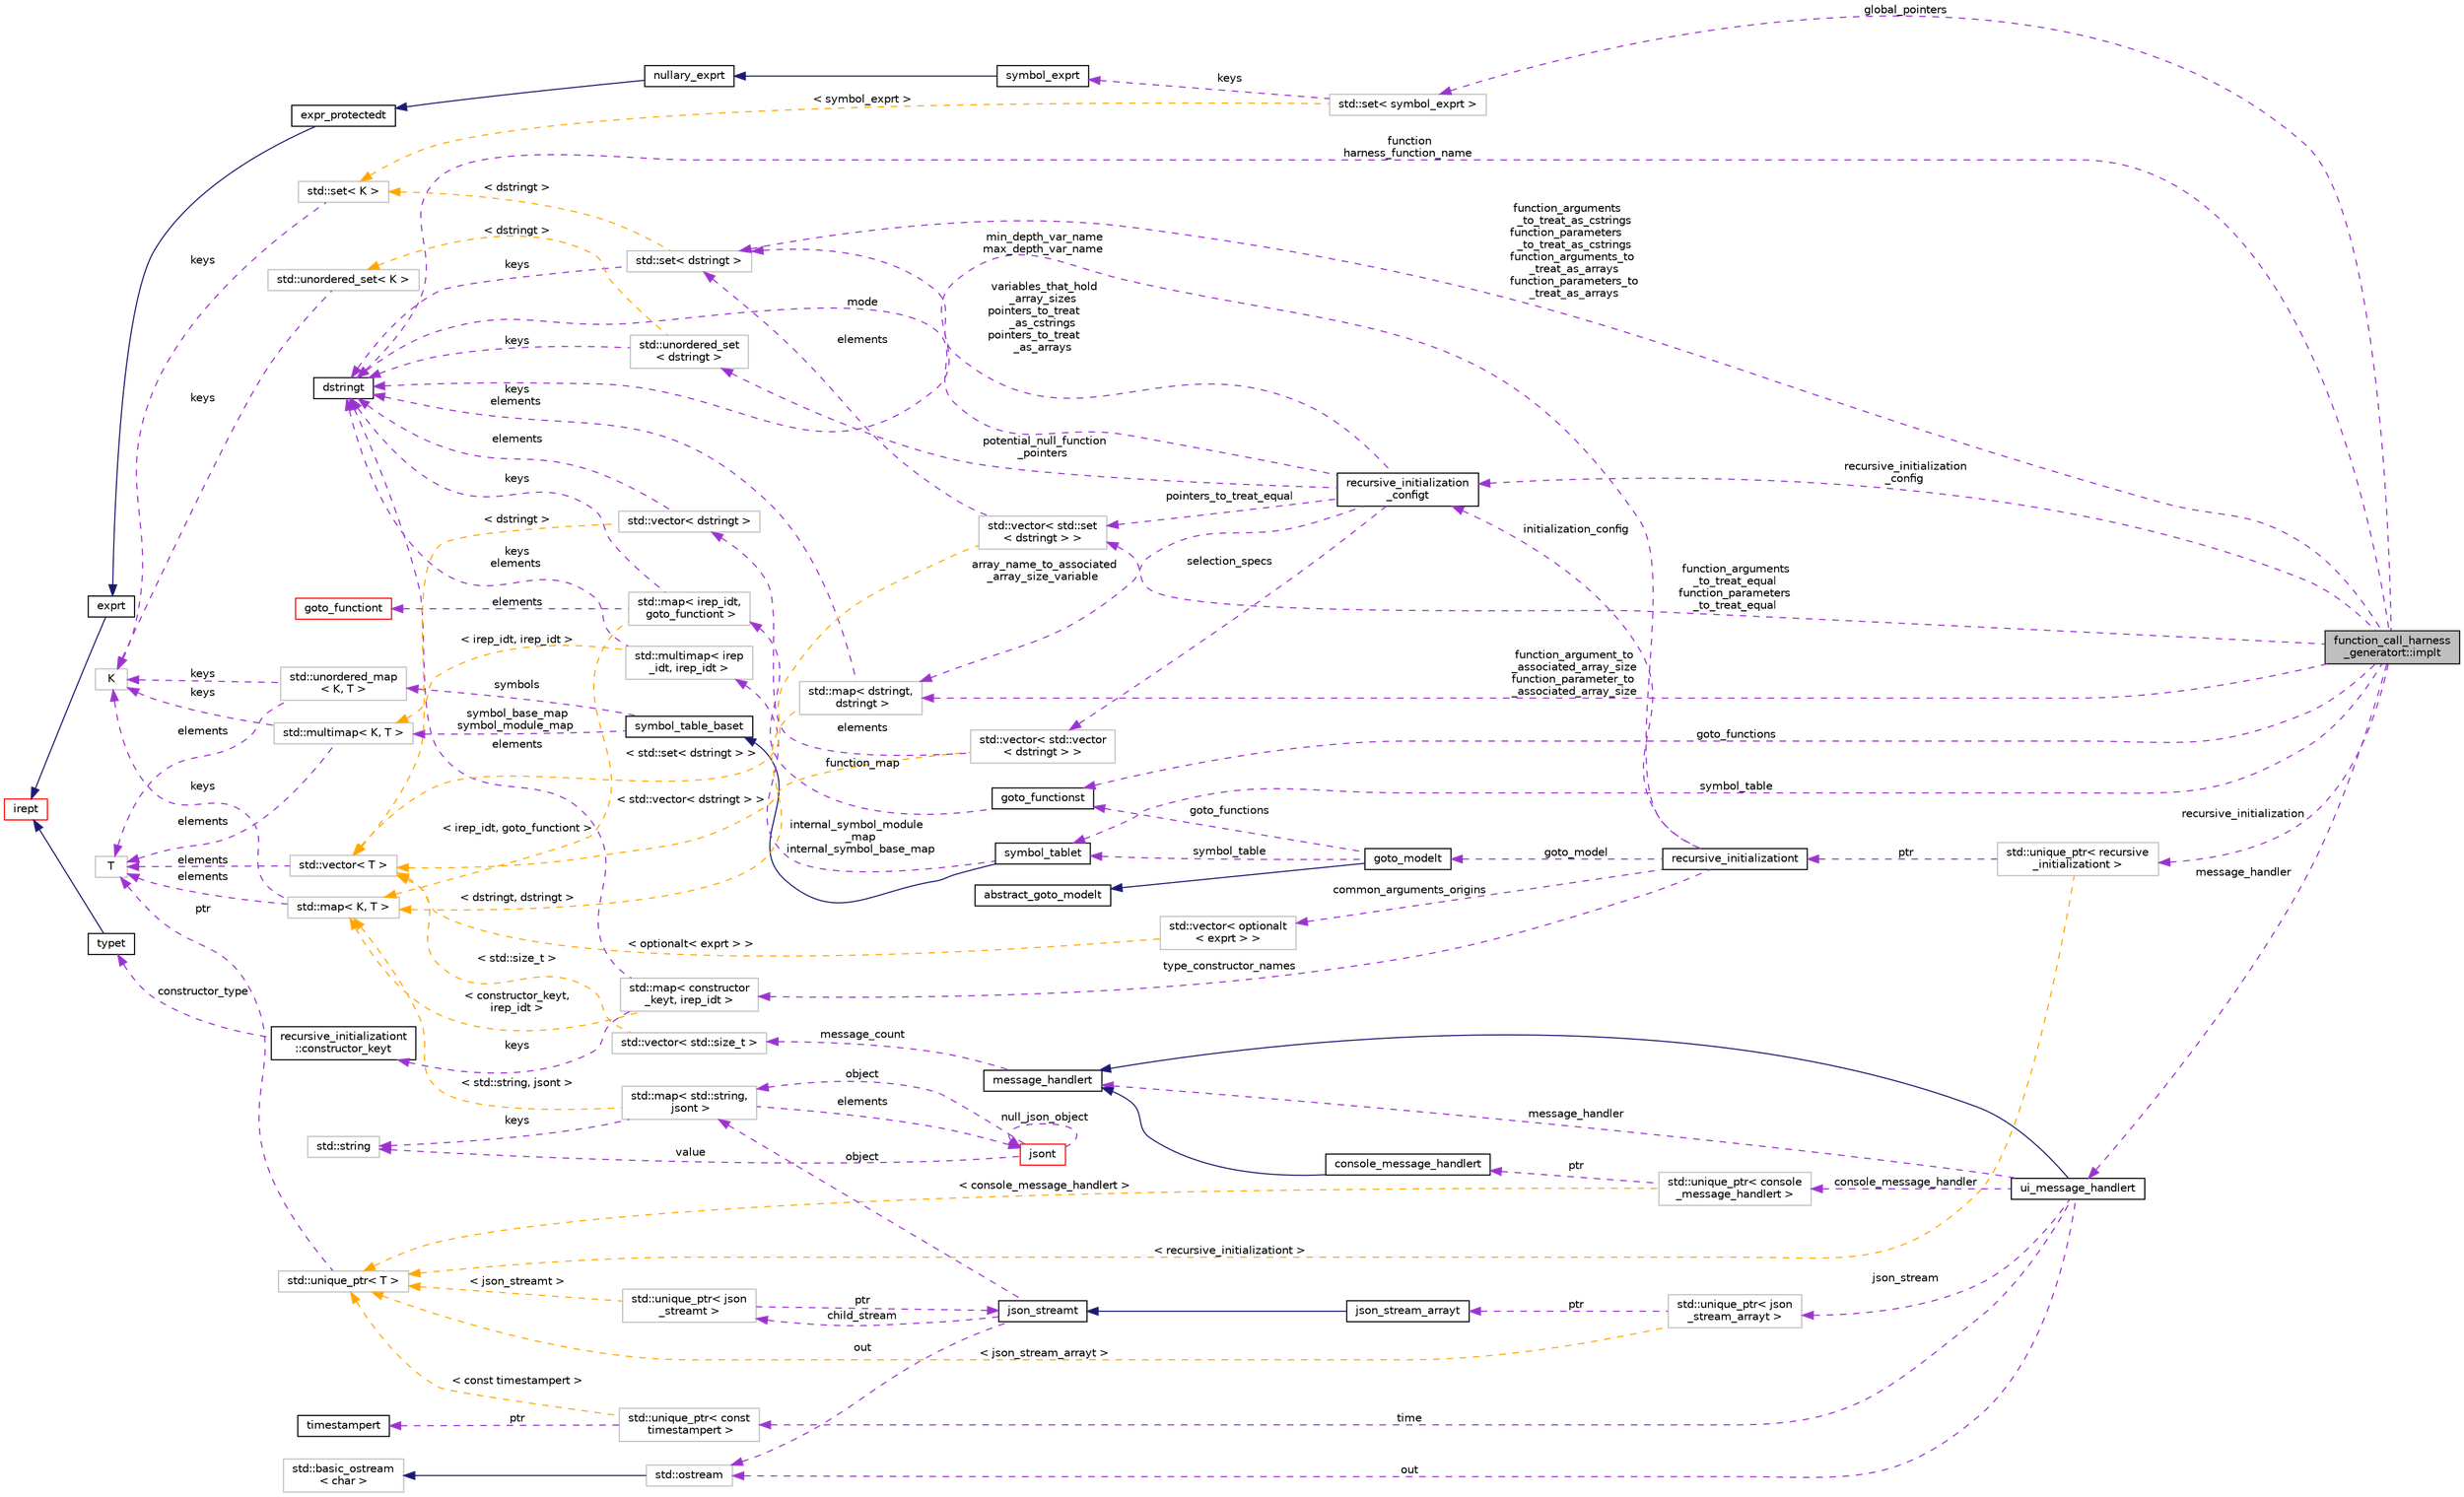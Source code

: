 digraph "function_call_harness_generatort::implt"
{
 // LATEX_PDF_SIZE
  bgcolor="transparent";
  edge [fontname="Helvetica",fontsize="10",labelfontname="Helvetica",labelfontsize="10"];
  node [fontname="Helvetica",fontsize="10",shape=record];
  rankdir="LR";
  Node1 [label="function_call_harness\l_generatort::implt",height=0.2,width=0.4,color="black", fillcolor="grey75", style="filled", fontcolor="black",tooltip="This contains implementation details of function call harness generator to avoid leaking them out int..."];
  Node2 -> Node1 [dir="back",color="darkorchid3",fontsize="10",style="dashed",label=" symbol_table" ,fontname="Helvetica"];
  Node2 [label="symbol_tablet",height=0.2,width=0.4,color="black",URL="$classsymbol__tablet.html",tooltip="The symbol table."];
  Node3 -> Node2 [dir="back",color="midnightblue",fontsize="10",style="solid",fontname="Helvetica"];
  Node3 [label="symbol_table_baset",height=0.2,width=0.4,color="black",URL="$classsymbol__table__baset.html",tooltip="The symbol table base class interface."];
  Node4 -> Node3 [dir="back",color="darkorchid3",fontsize="10",style="dashed",label=" symbol_base_map\nsymbol_module_map" ,fontname="Helvetica"];
  Node4 [label="std::multimap\< K, T \>",height=0.2,width=0.4,color="grey75",tooltip="STL class."];
  Node5 -> Node4 [dir="back",color="darkorchid3",fontsize="10",style="dashed",label=" keys" ,fontname="Helvetica"];
  Node5 [label="K",height=0.2,width=0.4,color="grey75",tooltip=" "];
  Node6 -> Node4 [dir="back",color="darkorchid3",fontsize="10",style="dashed",label=" elements" ,fontname="Helvetica"];
  Node6 [label="T",height=0.2,width=0.4,color="grey75",tooltip=" "];
  Node7 -> Node3 [dir="back",color="darkorchid3",fontsize="10",style="dashed",label=" symbols" ,fontname="Helvetica"];
  Node7 [label="std::unordered_map\l\< K, T \>",height=0.2,width=0.4,color="grey75",tooltip="STL class."];
  Node5 -> Node7 [dir="back",color="darkorchid3",fontsize="10",style="dashed",label=" keys" ,fontname="Helvetica"];
  Node6 -> Node7 [dir="back",color="darkorchid3",fontsize="10",style="dashed",label=" elements" ,fontname="Helvetica"];
  Node8 -> Node2 [dir="back",color="darkorchid3",fontsize="10",style="dashed",label=" internal_symbol_module\l_map\ninternal_symbol_base_map" ,fontname="Helvetica"];
  Node8 [label="std::multimap\< irep\l_idt, irep_idt \>",height=0.2,width=0.4,color="grey75",tooltip=" "];
  Node9 -> Node8 [dir="back",color="darkorchid3",fontsize="10",style="dashed",label=" keys\nelements" ,fontname="Helvetica"];
  Node9 [label="dstringt",height=0.2,width=0.4,color="black",URL="$classdstringt.html",tooltip="dstringt has one field, an unsigned integer no which is an index into a static table of strings."];
  Node4 -> Node8 [dir="back",color="orange",fontsize="10",style="dashed",label=" \< irep_idt, irep_idt \>" ,fontname="Helvetica"];
  Node10 -> Node1 [dir="back",color="darkorchid3",fontsize="10",style="dashed",label=" function_arguments\l_to_treat_equal\nfunction_parameters\l_to_treat_equal" ,fontname="Helvetica"];
  Node10 [label="std::vector\< std::set\l\< dstringt \> \>",height=0.2,width=0.4,color="grey75",tooltip=" "];
  Node11 -> Node10 [dir="back",color="darkorchid3",fontsize="10",style="dashed",label=" elements" ,fontname="Helvetica"];
  Node11 [label="std::set\< dstringt \>",height=0.2,width=0.4,color="grey75",tooltip=" "];
  Node9 -> Node11 [dir="back",color="darkorchid3",fontsize="10",style="dashed",label=" keys" ,fontname="Helvetica"];
  Node12 -> Node11 [dir="back",color="orange",fontsize="10",style="dashed",label=" \< dstringt \>" ,fontname="Helvetica"];
  Node12 [label="std::set\< K \>",height=0.2,width=0.4,color="grey75",tooltip="STL class."];
  Node5 -> Node12 [dir="back",color="darkorchid3",fontsize="10",style="dashed",label=" keys" ,fontname="Helvetica"];
  Node13 -> Node10 [dir="back",color="orange",fontsize="10",style="dashed",label=" \< std::set\< dstringt \> \>" ,fontname="Helvetica"];
  Node13 [label="std::vector\< T \>",height=0.2,width=0.4,color="grey75",tooltip="STL class."];
  Node6 -> Node13 [dir="back",color="darkorchid3",fontsize="10",style="dashed",label=" elements" ,fontname="Helvetica"];
  Node14 -> Node1 [dir="back",color="darkorchid3",fontsize="10",style="dashed",label=" message_handler" ,fontname="Helvetica"];
  Node14 [label="ui_message_handlert",height=0.2,width=0.4,color="black",URL="$classui__message__handlert.html",tooltip=" "];
  Node15 -> Node14 [dir="back",color="midnightblue",fontsize="10",style="solid",fontname="Helvetica"];
  Node15 [label="message_handlert",height=0.2,width=0.4,color="black",URL="$classmessage__handlert.html",tooltip=" "];
  Node16 -> Node15 [dir="back",color="darkorchid3",fontsize="10",style="dashed",label=" message_count" ,fontname="Helvetica"];
  Node16 [label="std::vector\< std::size_t \>",height=0.2,width=0.4,color="grey75",tooltip=" "];
  Node13 -> Node16 [dir="back",color="orange",fontsize="10",style="dashed",label=" \< std::size_t \>" ,fontname="Helvetica"];
  Node15 -> Node14 [dir="back",color="darkorchid3",fontsize="10",style="dashed",label=" message_handler" ,fontname="Helvetica"];
  Node17 -> Node14 [dir="back",color="darkorchid3",fontsize="10",style="dashed",label=" json_stream" ,fontname="Helvetica"];
  Node17 [label="std::unique_ptr\< json\l_stream_arrayt \>",height=0.2,width=0.4,color="grey75",tooltip=" "];
  Node18 -> Node17 [dir="back",color="darkorchid3",fontsize="10",style="dashed",label=" ptr" ,fontname="Helvetica"];
  Node18 [label="json_stream_arrayt",height=0.2,width=0.4,color="black",URL="$classjson__stream__arrayt.html",tooltip="Provides methods for streaming JSON arrays."];
  Node19 -> Node18 [dir="back",color="midnightblue",fontsize="10",style="solid",fontname="Helvetica"];
  Node19 [label="json_streamt",height=0.2,width=0.4,color="black",URL="$classjson__streamt.html",tooltip="This class provides a facility for streaming JSON objects directly to the output instead of waiting f..."];
  Node20 -> Node19 [dir="back",color="darkorchid3",fontsize="10",style="dashed",label=" child_stream" ,fontname="Helvetica"];
  Node20 [label="std::unique_ptr\< json\l_streamt \>",height=0.2,width=0.4,color="grey75",tooltip=" "];
  Node19 -> Node20 [dir="back",color="darkorchid3",fontsize="10",style="dashed",label=" ptr" ,fontname="Helvetica"];
  Node21 -> Node20 [dir="back",color="orange",fontsize="10",style="dashed",label=" \< json_streamt \>" ,fontname="Helvetica"];
  Node21 [label="std::unique_ptr\< T \>",height=0.2,width=0.4,color="grey75",tooltip="STL class."];
  Node6 -> Node21 [dir="back",color="darkorchid3",fontsize="10",style="dashed",label=" ptr" ,fontname="Helvetica"];
  Node22 -> Node19 [dir="back",color="darkorchid3",fontsize="10",style="dashed",label=" object" ,fontname="Helvetica"];
  Node22 [label="std::map\< std::string,\l jsont \>",height=0.2,width=0.4,color="grey75",tooltip=" "];
  Node23 -> Node22 [dir="back",color="darkorchid3",fontsize="10",style="dashed",label=" elements" ,fontname="Helvetica"];
  Node23 [label="jsont",height=0.2,width=0.4,color="red",URL="$classjsont.html",tooltip=" "];
  Node22 -> Node23 [dir="back",color="darkorchid3",fontsize="10",style="dashed",label=" object" ,fontname="Helvetica"];
  Node23 -> Node23 [dir="back",color="darkorchid3",fontsize="10",style="dashed",label=" null_json_object" ,fontname="Helvetica"];
  Node25 -> Node23 [dir="back",color="darkorchid3",fontsize="10",style="dashed",label=" value" ,fontname="Helvetica"];
  Node25 [label="std::string",height=0.2,width=0.4,color="grey75",tooltip="STL class."];
  Node25 -> Node22 [dir="back",color="darkorchid3",fontsize="10",style="dashed",label=" keys" ,fontname="Helvetica"];
  Node27 -> Node22 [dir="back",color="orange",fontsize="10",style="dashed",label=" \< std::string, jsont \>" ,fontname="Helvetica"];
  Node27 [label="std::map\< K, T \>",height=0.2,width=0.4,color="grey75",tooltip="STL class."];
  Node5 -> Node27 [dir="back",color="darkorchid3",fontsize="10",style="dashed",label=" keys" ,fontname="Helvetica"];
  Node6 -> Node27 [dir="back",color="darkorchid3",fontsize="10",style="dashed",label=" elements" ,fontname="Helvetica"];
  Node28 -> Node19 [dir="back",color="darkorchid3",fontsize="10",style="dashed",label=" out" ,fontname="Helvetica"];
  Node28 [label="std::ostream",height=0.2,width=0.4,color="grey75",tooltip="STL class."];
  Node29 -> Node28 [dir="back",color="midnightblue",fontsize="10",style="solid",fontname="Helvetica"];
  Node29 [label="std::basic_ostream\l\< char \>",height=0.2,width=0.4,color="grey75",tooltip="STL class."];
  Node21 -> Node17 [dir="back",color="orange",fontsize="10",style="dashed",label=" \< json_stream_arrayt \>" ,fontname="Helvetica"];
  Node32 -> Node14 [dir="back",color="darkorchid3",fontsize="10",style="dashed",label=" console_message_handler" ,fontname="Helvetica"];
  Node32 [label="std::unique_ptr\< console\l_message_handlert \>",height=0.2,width=0.4,color="grey75",tooltip=" "];
  Node33 -> Node32 [dir="back",color="darkorchid3",fontsize="10",style="dashed",label=" ptr" ,fontname="Helvetica"];
  Node33 [label="console_message_handlert",height=0.2,width=0.4,color="black",URL="$classconsole__message__handlert.html",tooltip=" "];
  Node15 -> Node33 [dir="back",color="midnightblue",fontsize="10",style="solid",fontname="Helvetica"];
  Node21 -> Node32 [dir="back",color="orange",fontsize="10",style="dashed",label=" \< console_message_handlert \>" ,fontname="Helvetica"];
  Node28 -> Node14 [dir="back",color="darkorchid3",fontsize="10",style="dashed",label=" out" ,fontname="Helvetica"];
  Node34 -> Node14 [dir="back",color="darkorchid3",fontsize="10",style="dashed",label=" time" ,fontname="Helvetica"];
  Node34 [label="std::unique_ptr\< const\l timestampert \>",height=0.2,width=0.4,color="grey75",tooltip=" "];
  Node35 -> Node34 [dir="back",color="darkorchid3",fontsize="10",style="dashed",label=" ptr" ,fontname="Helvetica"];
  Node35 [label="timestampert",height=0.2,width=0.4,color="black",URL="$classtimestampert.html",tooltip="Timestamp class hierarchy."];
  Node21 -> Node34 [dir="back",color="orange",fontsize="10",style="dashed",label=" \< const timestampert \>" ,fontname="Helvetica"];
  Node36 -> Node1 [dir="back",color="darkorchid3",fontsize="10",style="dashed",label=" function_argument_to\l_associated_array_size\nfunction_parameter_to\l_associated_array_size" ,fontname="Helvetica"];
  Node36 [label="std::map\< dstringt,\l dstringt \>",height=0.2,width=0.4,color="grey75",tooltip=" "];
  Node9 -> Node36 [dir="back",color="darkorchid3",fontsize="10",style="dashed",label=" keys\nelements" ,fontname="Helvetica"];
  Node27 -> Node36 [dir="back",color="orange",fontsize="10",style="dashed",label=" \< dstringt, dstringt \>" ,fontname="Helvetica"];
  Node37 -> Node1 [dir="back",color="darkorchid3",fontsize="10",style="dashed",label=" recursive_initialization\l_config" ,fontname="Helvetica"];
  Node37 [label="recursive_initialization\l_configt",height=0.2,width=0.4,color="black",URL="$structrecursive__initialization__configt.html",tooltip=" "];
  Node38 -> Node37 [dir="back",color="darkorchid3",fontsize="10",style="dashed",label=" potential_null_function\l_pointers" ,fontname="Helvetica"];
  Node38 [label="std::unordered_set\l\< dstringt \>",height=0.2,width=0.4,color="grey75",tooltip=" "];
  Node9 -> Node38 [dir="back",color="darkorchid3",fontsize="10",style="dashed",label=" keys" ,fontname="Helvetica"];
  Node39 -> Node38 [dir="back",color="orange",fontsize="10",style="dashed",label=" \< dstringt \>" ,fontname="Helvetica"];
  Node39 [label="std::unordered_set\< K \>",height=0.2,width=0.4,color="grey75",tooltip="STL class."];
  Node5 -> Node39 [dir="back",color="darkorchid3",fontsize="10",style="dashed",label=" keys" ,fontname="Helvetica"];
  Node10 -> Node37 [dir="back",color="darkorchid3",fontsize="10",style="dashed",label=" pointers_to_treat_equal" ,fontname="Helvetica"];
  Node36 -> Node37 [dir="back",color="darkorchid3",fontsize="10",style="dashed",label=" array_name_to_associated\l_array_size_variable" ,fontname="Helvetica"];
  Node9 -> Node37 [dir="back",color="darkorchid3",fontsize="10",style="dashed",label=" mode" ,fontname="Helvetica"];
  Node11 -> Node37 [dir="back",color="darkorchid3",fontsize="10",style="dashed",label=" variables_that_hold\l_array_sizes\npointers_to_treat\l_as_cstrings\npointers_to_treat\l_as_arrays" ,fontname="Helvetica"];
  Node40 -> Node37 [dir="back",color="darkorchid3",fontsize="10",style="dashed",label=" selection_specs" ,fontname="Helvetica"];
  Node40 [label="std::vector\< std::vector\l\< dstringt \> \>",height=0.2,width=0.4,color="grey75",tooltip=" "];
  Node41 -> Node40 [dir="back",color="darkorchid3",fontsize="10",style="dashed",label=" elements" ,fontname="Helvetica"];
  Node41 [label="std::vector\< dstringt \>",height=0.2,width=0.4,color="grey75",tooltip=" "];
  Node9 -> Node41 [dir="back",color="darkorchid3",fontsize="10",style="dashed",label=" elements" ,fontname="Helvetica"];
  Node13 -> Node41 [dir="back",color="orange",fontsize="10",style="dashed",label=" \< dstringt \>" ,fontname="Helvetica"];
  Node13 -> Node40 [dir="back",color="orange",fontsize="10",style="dashed",label=" \< std::vector\< dstringt \> \>" ,fontname="Helvetica"];
  Node9 -> Node1 [dir="back",color="darkorchid3",fontsize="10",style="dashed",label=" function\nharness_function_name" ,fontname="Helvetica"];
  Node11 -> Node1 [dir="back",color="darkorchid3",fontsize="10",style="dashed",label=" function_arguments\l_to_treat_as_cstrings\nfunction_parameters\l_to_treat_as_cstrings\nfunction_arguments_to\l_treat_as_arrays\nfunction_parameters_to\l_treat_as_arrays" ,fontname="Helvetica"];
  Node42 -> Node1 [dir="back",color="darkorchid3",fontsize="10",style="dashed",label=" global_pointers" ,fontname="Helvetica"];
  Node42 [label="std::set\< symbol_exprt \>",height=0.2,width=0.4,color="grey75",tooltip=" "];
  Node43 -> Node42 [dir="back",color="darkorchid3",fontsize="10",style="dashed",label=" keys" ,fontname="Helvetica"];
  Node43 [label="symbol_exprt",height=0.2,width=0.4,color="black",URL="$classsymbol__exprt.html",tooltip="Expression to hold a symbol (variable)"];
  Node44 -> Node43 [dir="back",color="midnightblue",fontsize="10",style="solid",fontname="Helvetica"];
  Node44 [label="nullary_exprt",height=0.2,width=0.4,color="black",URL="$classnullary__exprt.html",tooltip="An expression without operands."];
  Node45 -> Node44 [dir="back",color="midnightblue",fontsize="10",style="solid",fontname="Helvetica"];
  Node45 [label="expr_protectedt",height=0.2,width=0.4,color="black",URL="$classexpr__protectedt.html",tooltip="Base class for all expressions."];
  Node46 -> Node45 [dir="back",color="midnightblue",fontsize="10",style="solid",fontname="Helvetica"];
  Node46 [label="exprt",height=0.2,width=0.4,color="black",URL="$classexprt.html",tooltip="Base class for all expressions."];
  Node47 -> Node46 [dir="back",color="midnightblue",fontsize="10",style="solid",fontname="Helvetica"];
  Node47 [label="irept",height=0.2,width=0.4,color="red",URL="$classirept.html",tooltip="There are a large number of kinds of tree structured or tree-like data in CPROVER."];
  Node12 -> Node42 [dir="back",color="orange",fontsize="10",style="dashed",label=" \< symbol_exprt \>" ,fontname="Helvetica"];
  Node53 -> Node1 [dir="back",color="darkorchid3",fontsize="10",style="dashed",label=" recursive_initialization" ,fontname="Helvetica"];
  Node53 [label="std::unique_ptr\< recursive\l_initializationt \>",height=0.2,width=0.4,color="grey75",tooltip=" "];
  Node54 -> Node53 [dir="back",color="darkorchid3",fontsize="10",style="dashed",label=" ptr" ,fontname="Helvetica"];
  Node54 [label="recursive_initializationt",height=0.2,width=0.4,color="black",URL="$classrecursive__initializationt.html",tooltip="Class for generating initialisation code for compound structures."];
  Node55 -> Node54 [dir="back",color="darkorchid3",fontsize="10",style="dashed",label=" common_arguments_origins" ,fontname="Helvetica"];
  Node55 [label="std::vector\< optionalt\l\< exprt \> \>",height=0.2,width=0.4,color="grey75",tooltip=" "];
  Node13 -> Node55 [dir="back",color="orange",fontsize="10",style="dashed",label=" \< optionalt\< exprt \> \>" ,fontname="Helvetica"];
  Node9 -> Node54 [dir="back",color="darkorchid3",fontsize="10",style="dashed",label=" min_depth_var_name\nmax_depth_var_name" ,fontname="Helvetica"];
  Node37 -> Node54 [dir="back",color="darkorchid3",fontsize="10",style="dashed",label=" initialization_config" ,fontname="Helvetica"];
  Node56 -> Node54 [dir="back",color="darkorchid3",fontsize="10",style="dashed",label=" type_constructor_names" ,fontname="Helvetica"];
  Node56 [label="std::map\< constructor\l_keyt, irep_idt \>",height=0.2,width=0.4,color="grey75",tooltip=" "];
  Node57 -> Node56 [dir="back",color="darkorchid3",fontsize="10",style="dashed",label=" keys" ,fontname="Helvetica"];
  Node57 [label="recursive_initializationt\l::constructor_keyt",height=0.2,width=0.4,color="black",URL="$structrecursive__initializationt_1_1constructor__keyt.html",tooltip=" "];
  Node58 -> Node57 [dir="back",color="darkorchid3",fontsize="10",style="dashed",label=" constructor_type" ,fontname="Helvetica"];
  Node58 [label="typet",height=0.2,width=0.4,color="black",URL="$classtypet.html",tooltip="The type of an expression, extends irept."];
  Node47 -> Node58 [dir="back",color="midnightblue",fontsize="10",style="solid",fontname="Helvetica"];
  Node9 -> Node56 [dir="back",color="darkorchid3",fontsize="10",style="dashed",label=" elements" ,fontname="Helvetica"];
  Node27 -> Node56 [dir="back",color="orange",fontsize="10",style="dashed",label=" \< constructor_keyt,\l irep_idt \>" ,fontname="Helvetica"];
  Node59 -> Node54 [dir="back",color="darkorchid3",fontsize="10",style="dashed",label=" goto_model" ,fontname="Helvetica"];
  Node59 [label="goto_modelt",height=0.2,width=0.4,color="black",URL="$classgoto__modelt.html",tooltip=" "];
  Node60 -> Node59 [dir="back",color="midnightblue",fontsize="10",style="solid",fontname="Helvetica"];
  Node60 [label="abstract_goto_modelt",height=0.2,width=0.4,color="black",URL="$classabstract__goto__modelt.html",tooltip="Abstract interface to eager or lazy GOTO models."];
  Node2 -> Node59 [dir="back",color="darkorchid3",fontsize="10",style="dashed",label=" symbol_table" ,fontname="Helvetica"];
  Node61 -> Node59 [dir="back",color="darkorchid3",fontsize="10",style="dashed",label=" goto_functions" ,fontname="Helvetica"];
  Node61 [label="goto_functionst",height=0.2,width=0.4,color="black",URL="$classgoto__functionst.html",tooltip="A collection of goto functions."];
  Node62 -> Node61 [dir="back",color="darkorchid3",fontsize="10",style="dashed",label=" function_map" ,fontname="Helvetica"];
  Node62 [label="std::map\< irep_idt,\l goto_functiont \>",height=0.2,width=0.4,color="grey75",tooltip=" "];
  Node63 -> Node62 [dir="back",color="darkorchid3",fontsize="10",style="dashed",label=" elements" ,fontname="Helvetica"];
  Node63 [label="goto_functiont",height=0.2,width=0.4,color="red",URL="$classgoto__functiont.html",tooltip="A goto function, consisting of function body (see body) and parameter identifiers (see parameter_iden..."];
  Node9 -> Node62 [dir="back",color="darkorchid3",fontsize="10",style="dashed",label=" keys" ,fontname="Helvetica"];
  Node27 -> Node62 [dir="back",color="orange",fontsize="10",style="dashed",label=" \< irep_idt, goto_functiont \>" ,fontname="Helvetica"];
  Node21 -> Node53 [dir="back",color="orange",fontsize="10",style="dashed",label=" \< recursive_initializationt \>" ,fontname="Helvetica"];
  Node61 -> Node1 [dir="back",color="darkorchid3",fontsize="10",style="dashed",label=" goto_functions" ,fontname="Helvetica"];
}

